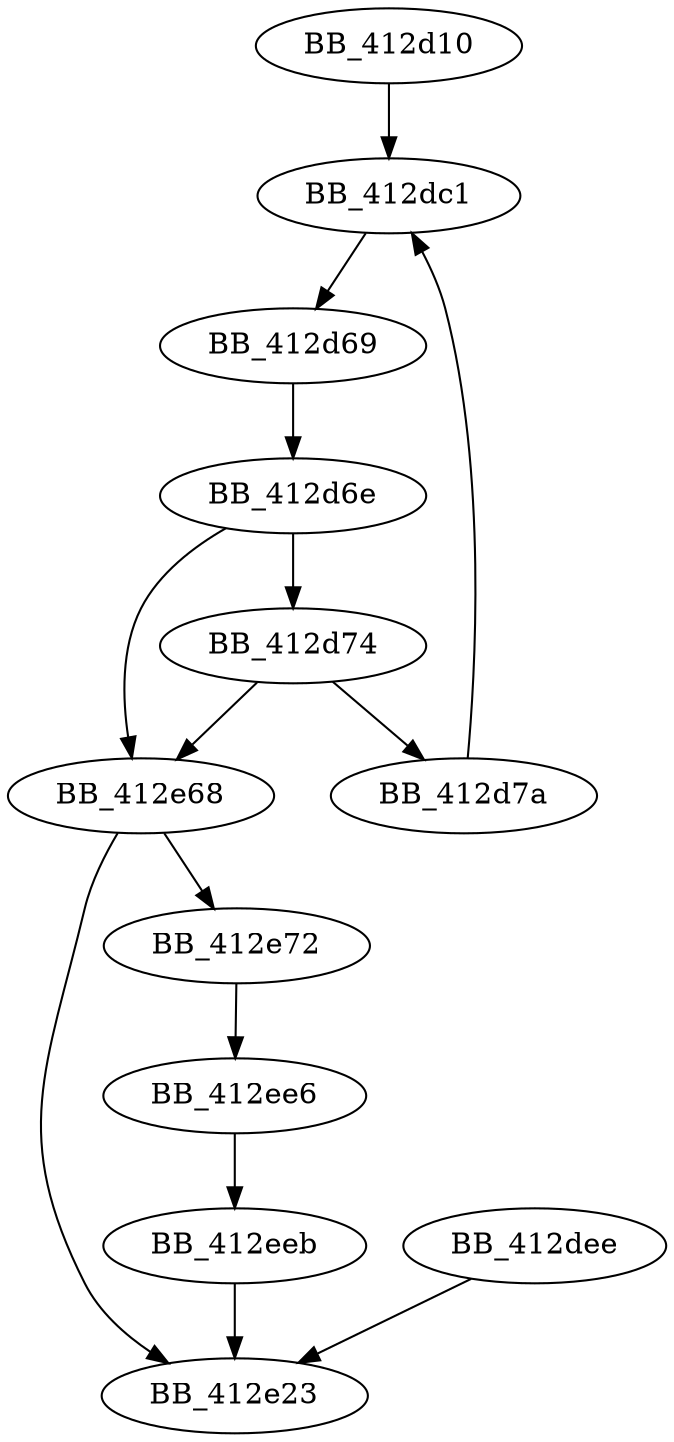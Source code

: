 DiGraph sub_412D10{
BB_412d10->BB_412dc1
BB_412d69->BB_412d6e
BB_412d6e->BB_412d74
BB_412d6e->BB_412e68
BB_412d74->BB_412d7a
BB_412d74->BB_412e68
BB_412d7a->BB_412dc1
BB_412dc1->BB_412d69
BB_412dee->BB_412e23
BB_412e68->BB_412e23
BB_412e68->BB_412e72
BB_412e72->BB_412ee6
BB_412ee6->BB_412eeb
BB_412eeb->BB_412e23
}
